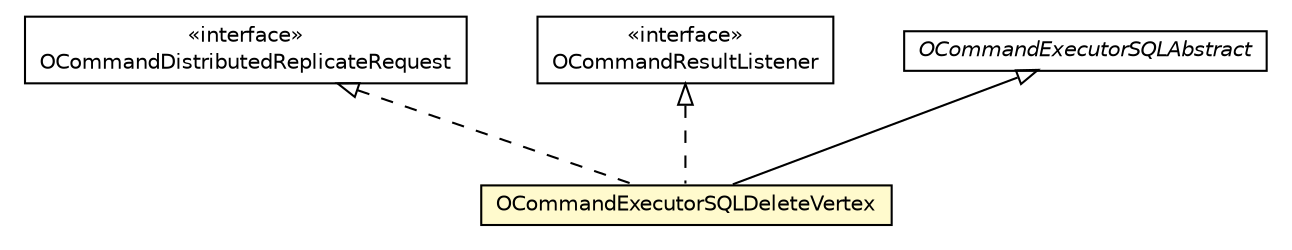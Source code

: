 #!/usr/local/bin/dot
#
# Class diagram 
# Generated by UMLGraph version R5_6-24-gf6e263 (http://www.umlgraph.org/)
#

digraph G {
	edge [fontname="Helvetica",fontsize=10,labelfontname="Helvetica",labelfontsize=10];
	node [fontname="Helvetica",fontsize=10,shape=plaintext];
	nodesep=0.25;
	ranksep=0.5;
	// com.orientechnologies.orient.core.command.OCommandDistributedReplicateRequest
	c1030819 [label=<<table title="com.orientechnologies.orient.core.command.OCommandDistributedReplicateRequest" border="0" cellborder="1" cellspacing="0" cellpadding="2" port="p" href="../../core/command/OCommandDistributedReplicateRequest.html">
		<tr><td><table border="0" cellspacing="0" cellpadding="1">
<tr><td align="center" balign="center"> &#171;interface&#187; </td></tr>
<tr><td align="center" balign="center"> OCommandDistributedReplicateRequest </td></tr>
		</table></td></tr>
		</table>>, URL="../../core/command/OCommandDistributedReplicateRequest.html", fontname="Helvetica", fontcolor="black", fontsize=10.0];
	// com.orientechnologies.orient.core.command.OCommandResultListener
	c1030827 [label=<<table title="com.orientechnologies.orient.core.command.OCommandResultListener" border="0" cellborder="1" cellspacing="0" cellpadding="2" port="p" href="../../core/command/OCommandResultListener.html">
		<tr><td><table border="0" cellspacing="0" cellpadding="1">
<tr><td align="center" balign="center"> &#171;interface&#187; </td></tr>
<tr><td align="center" balign="center"> OCommandResultListener </td></tr>
		</table></td></tr>
		</table>>, URL="../../core/command/OCommandResultListener.html", fontname="Helvetica", fontcolor="black", fontsize=10.0];
	// com.orientechnologies.orient.core.sql.OCommandExecutorSQLAbstract
	c1030913 [label=<<table title="com.orientechnologies.orient.core.sql.OCommandExecutorSQLAbstract" border="0" cellborder="1" cellspacing="0" cellpadding="2" port="p" href="../../core/sql/OCommandExecutorSQLAbstract.html">
		<tr><td><table border="0" cellspacing="0" cellpadding="1">
<tr><td align="center" balign="center"><font face="Helvetica-Oblique"> OCommandExecutorSQLAbstract </font></td></tr>
		</table></td></tr>
		</table>>, URL="../../core/sql/OCommandExecutorSQLAbstract.html", fontname="Helvetica", fontcolor="black", fontsize=10.0];
	// com.orientechnologies.orient.graph.sql.OCommandExecutorSQLDeleteVertex
	c1032159 [label=<<table title="com.orientechnologies.orient.graph.sql.OCommandExecutorSQLDeleteVertex" border="0" cellborder="1" cellspacing="0" cellpadding="2" port="p" bgcolor="lemonChiffon" href="./OCommandExecutorSQLDeleteVertex.html">
		<tr><td><table border="0" cellspacing="0" cellpadding="1">
<tr><td align="center" balign="center"> OCommandExecutorSQLDeleteVertex </td></tr>
		</table></td></tr>
		</table>>, URL="./OCommandExecutorSQLDeleteVertex.html", fontname="Helvetica", fontcolor="black", fontsize=10.0];
	//com.orientechnologies.orient.graph.sql.OCommandExecutorSQLDeleteVertex extends com.orientechnologies.orient.core.sql.OCommandExecutorSQLAbstract
	c1030913:p -> c1032159:p [dir=back,arrowtail=empty];
	//com.orientechnologies.orient.graph.sql.OCommandExecutorSQLDeleteVertex implements com.orientechnologies.orient.core.command.OCommandDistributedReplicateRequest
	c1030819:p -> c1032159:p [dir=back,arrowtail=empty,style=dashed];
	//com.orientechnologies.orient.graph.sql.OCommandExecutorSQLDeleteVertex implements com.orientechnologies.orient.core.command.OCommandResultListener
	c1030827:p -> c1032159:p [dir=back,arrowtail=empty,style=dashed];
}

